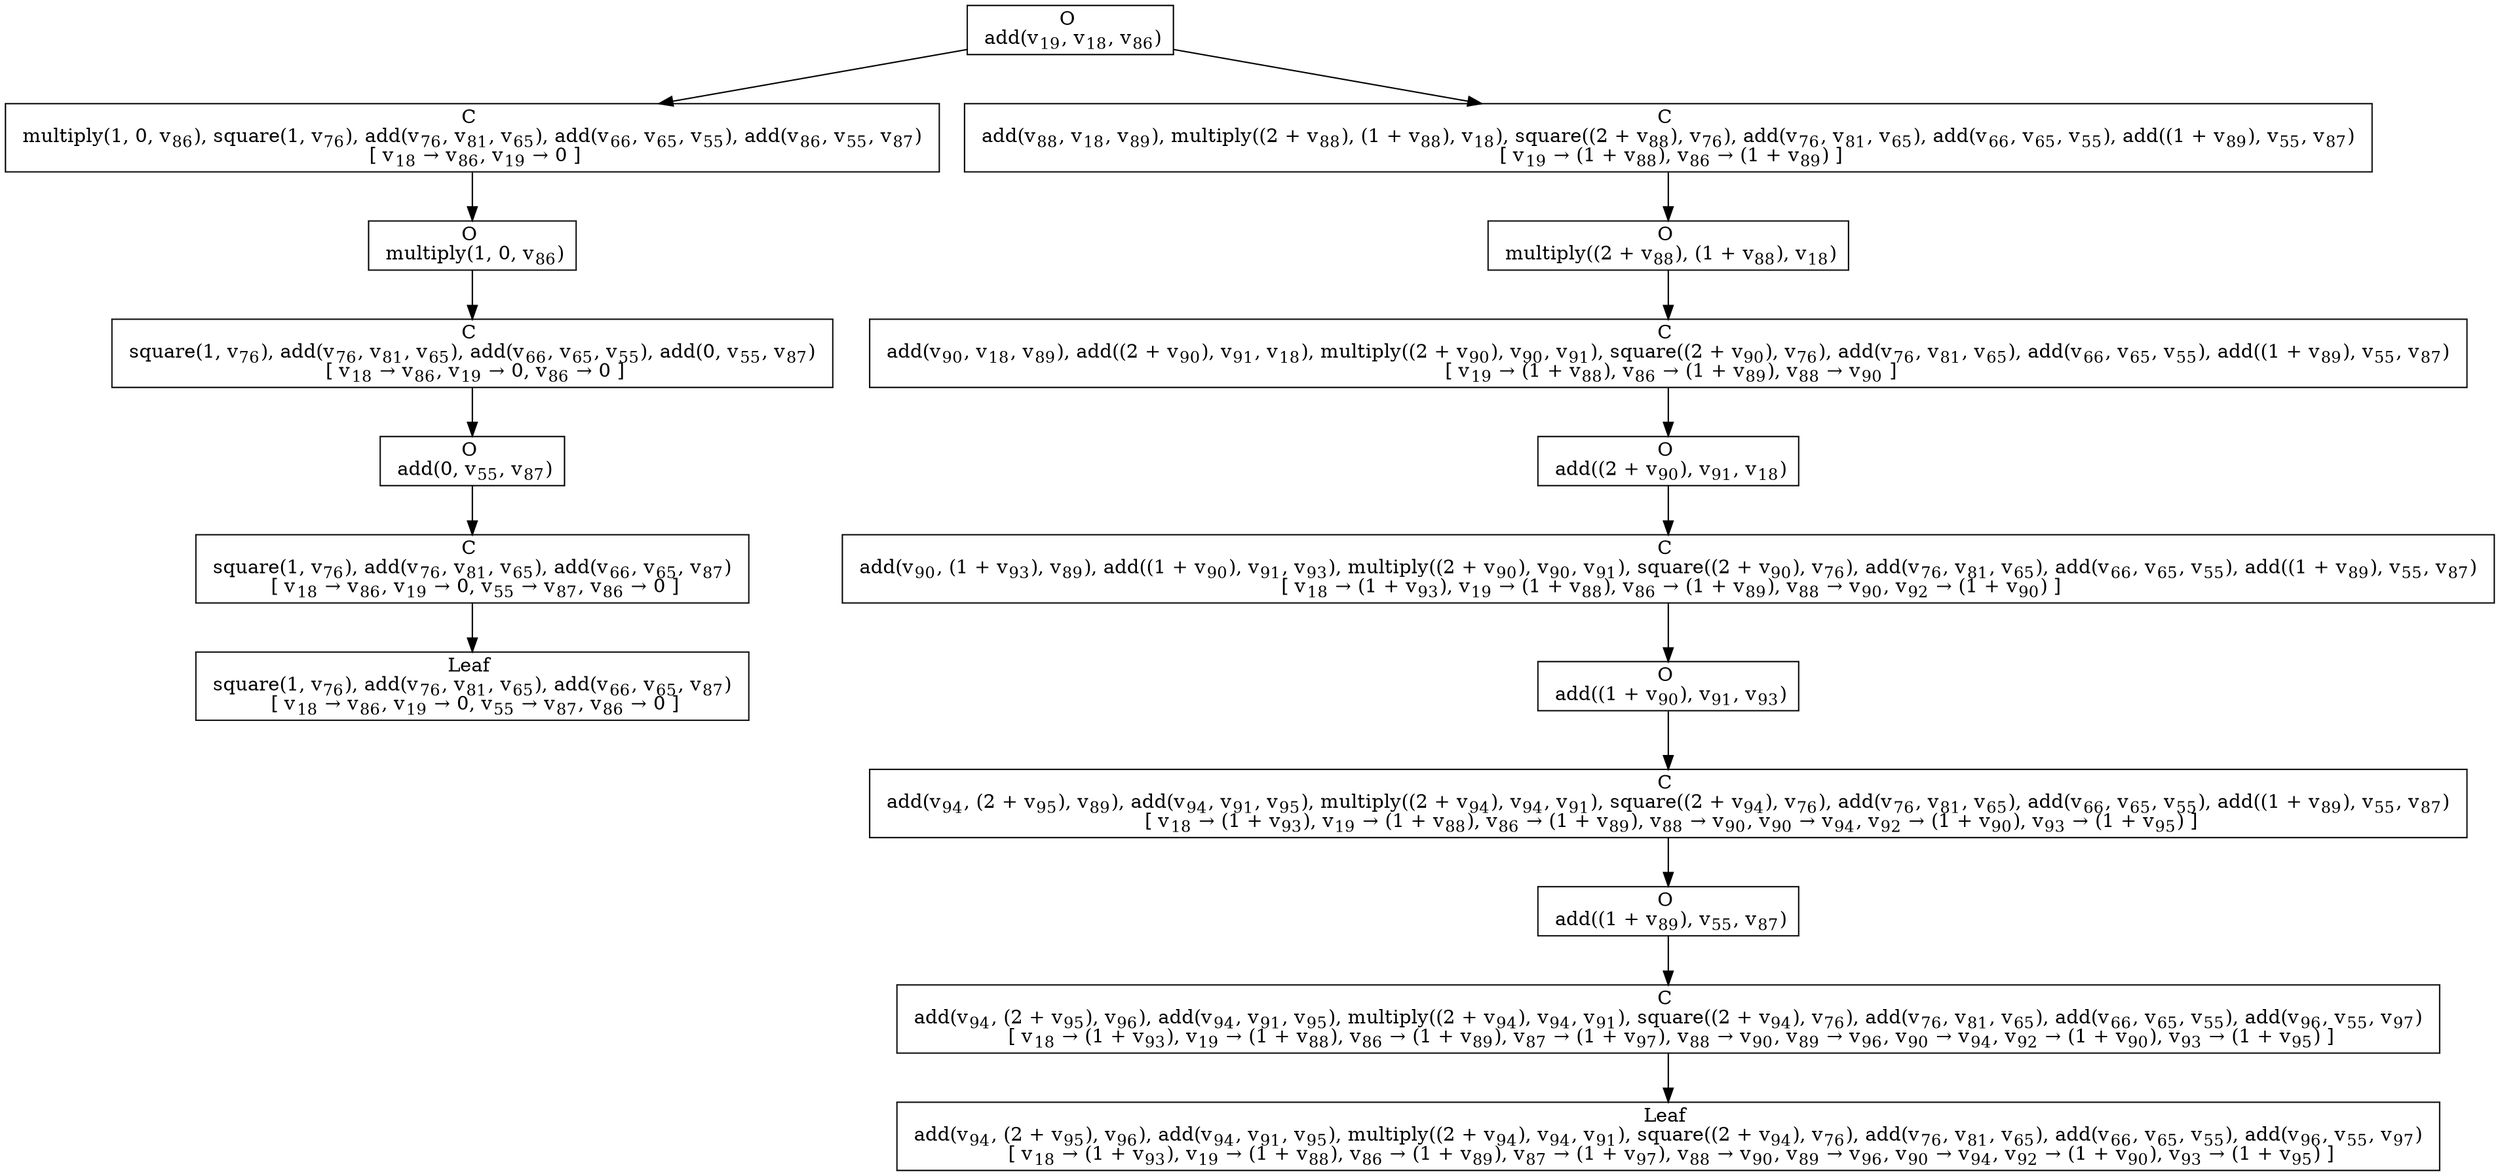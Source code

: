 digraph {
    graph [rankdir=TB
          ,bgcolor=transparent];
    node [shape=box
         ,fillcolor=white
         ,style=filled];
    0 [label=<O <BR/> add(v<SUB>19</SUB>, v<SUB>18</SUB>, v<SUB>86</SUB>)>];
    1 [label=<C <BR/> multiply(1, 0, v<SUB>86</SUB>), square(1, v<SUB>76</SUB>), add(v<SUB>76</SUB>, v<SUB>81</SUB>, v<SUB>65</SUB>), add(v<SUB>66</SUB>, v<SUB>65</SUB>, v<SUB>55</SUB>), add(v<SUB>86</SUB>, v<SUB>55</SUB>, v<SUB>87</SUB>) <BR/>  [ v<SUB>18</SUB> &rarr; v<SUB>86</SUB>, v<SUB>19</SUB> &rarr; 0 ] >];
    2 [label=<C <BR/> add(v<SUB>88</SUB>, v<SUB>18</SUB>, v<SUB>89</SUB>), multiply((2 + v<SUB>88</SUB>), (1 + v<SUB>88</SUB>), v<SUB>18</SUB>), square((2 + v<SUB>88</SUB>), v<SUB>76</SUB>), add(v<SUB>76</SUB>, v<SUB>81</SUB>, v<SUB>65</SUB>), add(v<SUB>66</SUB>, v<SUB>65</SUB>, v<SUB>55</SUB>), add((1 + v<SUB>89</SUB>), v<SUB>55</SUB>, v<SUB>87</SUB>) <BR/>  [ v<SUB>19</SUB> &rarr; (1 + v<SUB>88</SUB>), v<SUB>86</SUB> &rarr; (1 + v<SUB>89</SUB>) ] >];
    3 [label=<O <BR/> multiply(1, 0, v<SUB>86</SUB>)>];
    4 [label=<C <BR/> square(1, v<SUB>76</SUB>), add(v<SUB>76</SUB>, v<SUB>81</SUB>, v<SUB>65</SUB>), add(v<SUB>66</SUB>, v<SUB>65</SUB>, v<SUB>55</SUB>), add(0, v<SUB>55</SUB>, v<SUB>87</SUB>) <BR/>  [ v<SUB>18</SUB> &rarr; v<SUB>86</SUB>, v<SUB>19</SUB> &rarr; 0, v<SUB>86</SUB> &rarr; 0 ] >];
    5 [label=<O <BR/> add(0, v<SUB>55</SUB>, v<SUB>87</SUB>)>];
    6 [label=<C <BR/> square(1, v<SUB>76</SUB>), add(v<SUB>76</SUB>, v<SUB>81</SUB>, v<SUB>65</SUB>), add(v<SUB>66</SUB>, v<SUB>65</SUB>, v<SUB>87</SUB>) <BR/>  [ v<SUB>18</SUB> &rarr; v<SUB>86</SUB>, v<SUB>19</SUB> &rarr; 0, v<SUB>55</SUB> &rarr; v<SUB>87</SUB>, v<SUB>86</SUB> &rarr; 0 ] >];
    7 [label=<Leaf <BR/> square(1, v<SUB>76</SUB>), add(v<SUB>76</SUB>, v<SUB>81</SUB>, v<SUB>65</SUB>), add(v<SUB>66</SUB>, v<SUB>65</SUB>, v<SUB>87</SUB>) <BR/>  [ v<SUB>18</SUB> &rarr; v<SUB>86</SUB>, v<SUB>19</SUB> &rarr; 0, v<SUB>55</SUB> &rarr; v<SUB>87</SUB>, v<SUB>86</SUB> &rarr; 0 ] >];
    8 [label=<O <BR/> multiply((2 + v<SUB>88</SUB>), (1 + v<SUB>88</SUB>), v<SUB>18</SUB>)>];
    9 [label=<C <BR/> add(v<SUB>90</SUB>, v<SUB>18</SUB>, v<SUB>89</SUB>), add((2 + v<SUB>90</SUB>), v<SUB>91</SUB>, v<SUB>18</SUB>), multiply((2 + v<SUB>90</SUB>), v<SUB>90</SUB>, v<SUB>91</SUB>), square((2 + v<SUB>90</SUB>), v<SUB>76</SUB>), add(v<SUB>76</SUB>, v<SUB>81</SUB>, v<SUB>65</SUB>), add(v<SUB>66</SUB>, v<SUB>65</SUB>, v<SUB>55</SUB>), add((1 + v<SUB>89</SUB>), v<SUB>55</SUB>, v<SUB>87</SUB>) <BR/>  [ v<SUB>19</SUB> &rarr; (1 + v<SUB>88</SUB>), v<SUB>86</SUB> &rarr; (1 + v<SUB>89</SUB>), v<SUB>88</SUB> &rarr; v<SUB>90</SUB> ] >];
    10 [label=<O <BR/> add((2 + v<SUB>90</SUB>), v<SUB>91</SUB>, v<SUB>18</SUB>)>];
    11 [label=<C <BR/> add(v<SUB>90</SUB>, (1 + v<SUB>93</SUB>), v<SUB>89</SUB>), add((1 + v<SUB>90</SUB>), v<SUB>91</SUB>, v<SUB>93</SUB>), multiply((2 + v<SUB>90</SUB>), v<SUB>90</SUB>, v<SUB>91</SUB>), square((2 + v<SUB>90</SUB>), v<SUB>76</SUB>), add(v<SUB>76</SUB>, v<SUB>81</SUB>, v<SUB>65</SUB>), add(v<SUB>66</SUB>, v<SUB>65</SUB>, v<SUB>55</SUB>), add((1 + v<SUB>89</SUB>), v<SUB>55</SUB>, v<SUB>87</SUB>) <BR/>  [ v<SUB>18</SUB> &rarr; (1 + v<SUB>93</SUB>), v<SUB>19</SUB> &rarr; (1 + v<SUB>88</SUB>), v<SUB>86</SUB> &rarr; (1 + v<SUB>89</SUB>), v<SUB>88</SUB> &rarr; v<SUB>90</SUB>, v<SUB>92</SUB> &rarr; (1 + v<SUB>90</SUB>) ] >];
    12 [label=<O <BR/> add((1 + v<SUB>90</SUB>), v<SUB>91</SUB>, v<SUB>93</SUB>)>];
    13 [label=<C <BR/> add(v<SUB>94</SUB>, (2 + v<SUB>95</SUB>), v<SUB>89</SUB>), add(v<SUB>94</SUB>, v<SUB>91</SUB>, v<SUB>95</SUB>), multiply((2 + v<SUB>94</SUB>), v<SUB>94</SUB>, v<SUB>91</SUB>), square((2 + v<SUB>94</SUB>), v<SUB>76</SUB>), add(v<SUB>76</SUB>, v<SUB>81</SUB>, v<SUB>65</SUB>), add(v<SUB>66</SUB>, v<SUB>65</SUB>, v<SUB>55</SUB>), add((1 + v<SUB>89</SUB>), v<SUB>55</SUB>, v<SUB>87</SUB>) <BR/>  [ v<SUB>18</SUB> &rarr; (1 + v<SUB>93</SUB>), v<SUB>19</SUB> &rarr; (1 + v<SUB>88</SUB>), v<SUB>86</SUB> &rarr; (1 + v<SUB>89</SUB>), v<SUB>88</SUB> &rarr; v<SUB>90</SUB>, v<SUB>90</SUB> &rarr; v<SUB>94</SUB>, v<SUB>92</SUB> &rarr; (1 + v<SUB>90</SUB>), v<SUB>93</SUB> &rarr; (1 + v<SUB>95</SUB>) ] >];
    14 [label=<O <BR/> add((1 + v<SUB>89</SUB>), v<SUB>55</SUB>, v<SUB>87</SUB>)>];
    15 [label=<C <BR/> add(v<SUB>94</SUB>, (2 + v<SUB>95</SUB>), v<SUB>96</SUB>), add(v<SUB>94</SUB>, v<SUB>91</SUB>, v<SUB>95</SUB>), multiply((2 + v<SUB>94</SUB>), v<SUB>94</SUB>, v<SUB>91</SUB>), square((2 + v<SUB>94</SUB>), v<SUB>76</SUB>), add(v<SUB>76</SUB>, v<SUB>81</SUB>, v<SUB>65</SUB>), add(v<SUB>66</SUB>, v<SUB>65</SUB>, v<SUB>55</SUB>), add(v<SUB>96</SUB>, v<SUB>55</SUB>, v<SUB>97</SUB>) <BR/>  [ v<SUB>18</SUB> &rarr; (1 + v<SUB>93</SUB>), v<SUB>19</SUB> &rarr; (1 + v<SUB>88</SUB>), v<SUB>86</SUB> &rarr; (1 + v<SUB>89</SUB>), v<SUB>87</SUB> &rarr; (1 + v<SUB>97</SUB>), v<SUB>88</SUB> &rarr; v<SUB>90</SUB>, v<SUB>89</SUB> &rarr; v<SUB>96</SUB>, v<SUB>90</SUB> &rarr; v<SUB>94</SUB>, v<SUB>92</SUB> &rarr; (1 + v<SUB>90</SUB>), v<SUB>93</SUB> &rarr; (1 + v<SUB>95</SUB>) ] >];
    16 [label=<Leaf <BR/> add(v<SUB>94</SUB>, (2 + v<SUB>95</SUB>), v<SUB>96</SUB>), add(v<SUB>94</SUB>, v<SUB>91</SUB>, v<SUB>95</SUB>), multiply((2 + v<SUB>94</SUB>), v<SUB>94</SUB>, v<SUB>91</SUB>), square((2 + v<SUB>94</SUB>), v<SUB>76</SUB>), add(v<SUB>76</SUB>, v<SUB>81</SUB>, v<SUB>65</SUB>), add(v<SUB>66</SUB>, v<SUB>65</SUB>, v<SUB>55</SUB>), add(v<SUB>96</SUB>, v<SUB>55</SUB>, v<SUB>97</SUB>) <BR/>  [ v<SUB>18</SUB> &rarr; (1 + v<SUB>93</SUB>), v<SUB>19</SUB> &rarr; (1 + v<SUB>88</SUB>), v<SUB>86</SUB> &rarr; (1 + v<SUB>89</SUB>), v<SUB>87</SUB> &rarr; (1 + v<SUB>97</SUB>), v<SUB>88</SUB> &rarr; v<SUB>90</SUB>, v<SUB>89</SUB> &rarr; v<SUB>96</SUB>, v<SUB>90</SUB> &rarr; v<SUB>94</SUB>, v<SUB>92</SUB> &rarr; (1 + v<SUB>90</SUB>), v<SUB>93</SUB> &rarr; (1 + v<SUB>95</SUB>) ] >];
    0 -> 1 [label=""];
    0 -> 2 [label=""];
    1 -> 3 [label=""];
    2 -> 8 [label=""];
    3 -> 4 [label=""];
    4 -> 5 [label=""];
    5 -> 6 [label=""];
    6 -> 7 [label=""];
    8 -> 9 [label=""];
    9 -> 10 [label=""];
    10 -> 11 [label=""];
    11 -> 12 [label=""];
    12 -> 13 [label=""];
    13 -> 14 [label=""];
    14 -> 15 [label=""];
    15 -> 16 [label=""];
}
